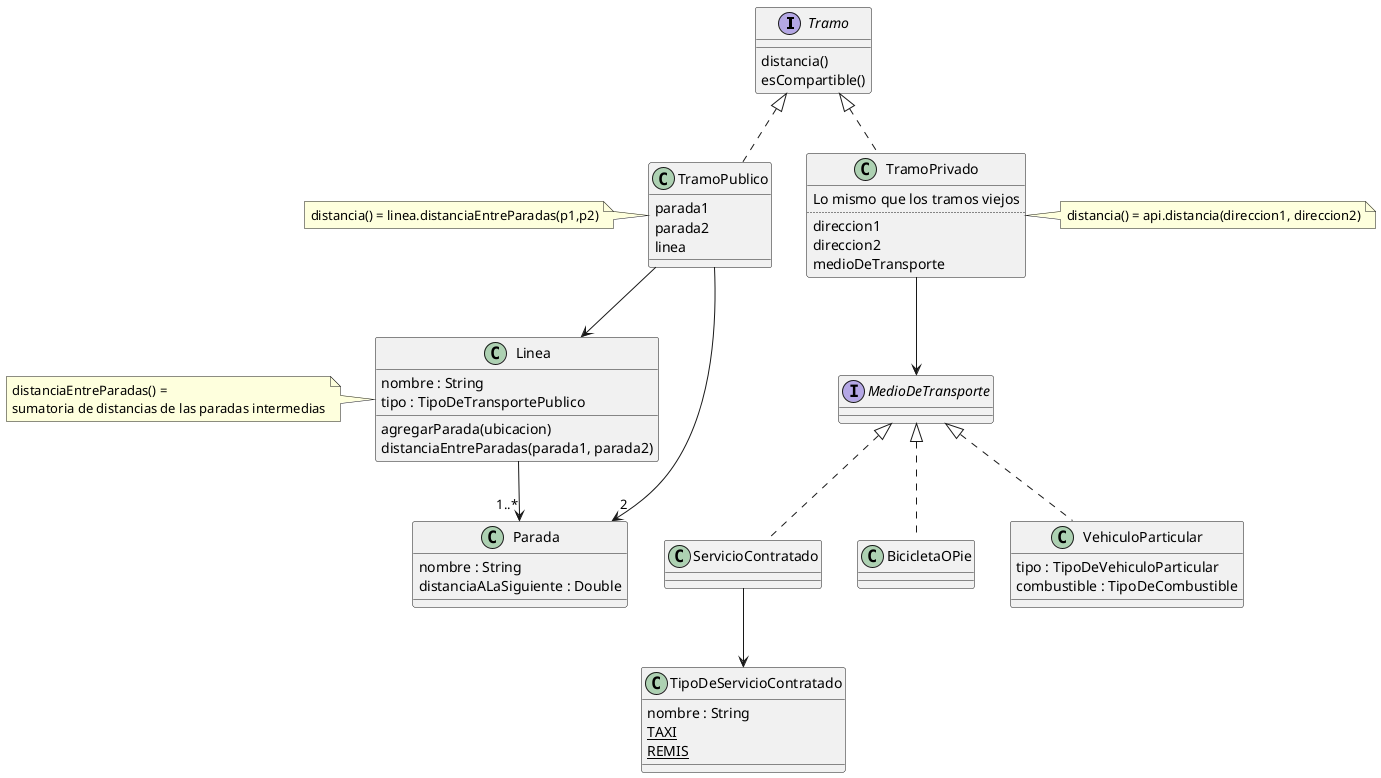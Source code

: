 @startuml

interface Tramo {
  distancia()
  esCompartible()
}

class TramoPublico {
  parada1
  parada2
  linea
}

Tramo <|.. TramoPublico

note left of TramoPublico
  distancia() = linea.distanciaEntreParadas(p1,p2)
end note

class Linea {
    nombre : String
    tipo : TipoDeTransportePublico
    agregarParada(ubicacion)
    distanciaEntreParadas(parada1, parada2)
}

TramoPublico --> Linea

class Parada {
    nombre : String
    distanciaALaSiguiente : Double
}

TramoPublico --> "2" Parada
Linea --> "1..*" Parada

note left of Linea
distanciaEntreParadas() = 
sumatoria de distancias de las paradas intermedias
end note

class TramoPrivado {
  Lo mismo que los tramos viejos
  ..
  direccion1
  direccion2
  medioDeTransporte
}



note right of TramoPrivado
distancia() = api.distancia(direccion1, direccion2)
end note

Tramo <|.. TramoPrivado

interface MedioDeTransporte {
}

TramoPrivado --> MedioDeTransporte

MedioDeTransporte <|.. ServicioContratado
MedioDeTransporte <|.. BicicletaOPie
MedioDeTransporte <|.. VehiculoParticular

class VehiculoParticular {
    tipo : TipoDeVehiculoParticular
    combustible : TipoDeCombustible
}

ServicioContratado --> TipoDeServicioContratado

class TipoDeServicioContratado {
    nombre : String
    {static} TAXI
    {static} REMIS
}

@enduml